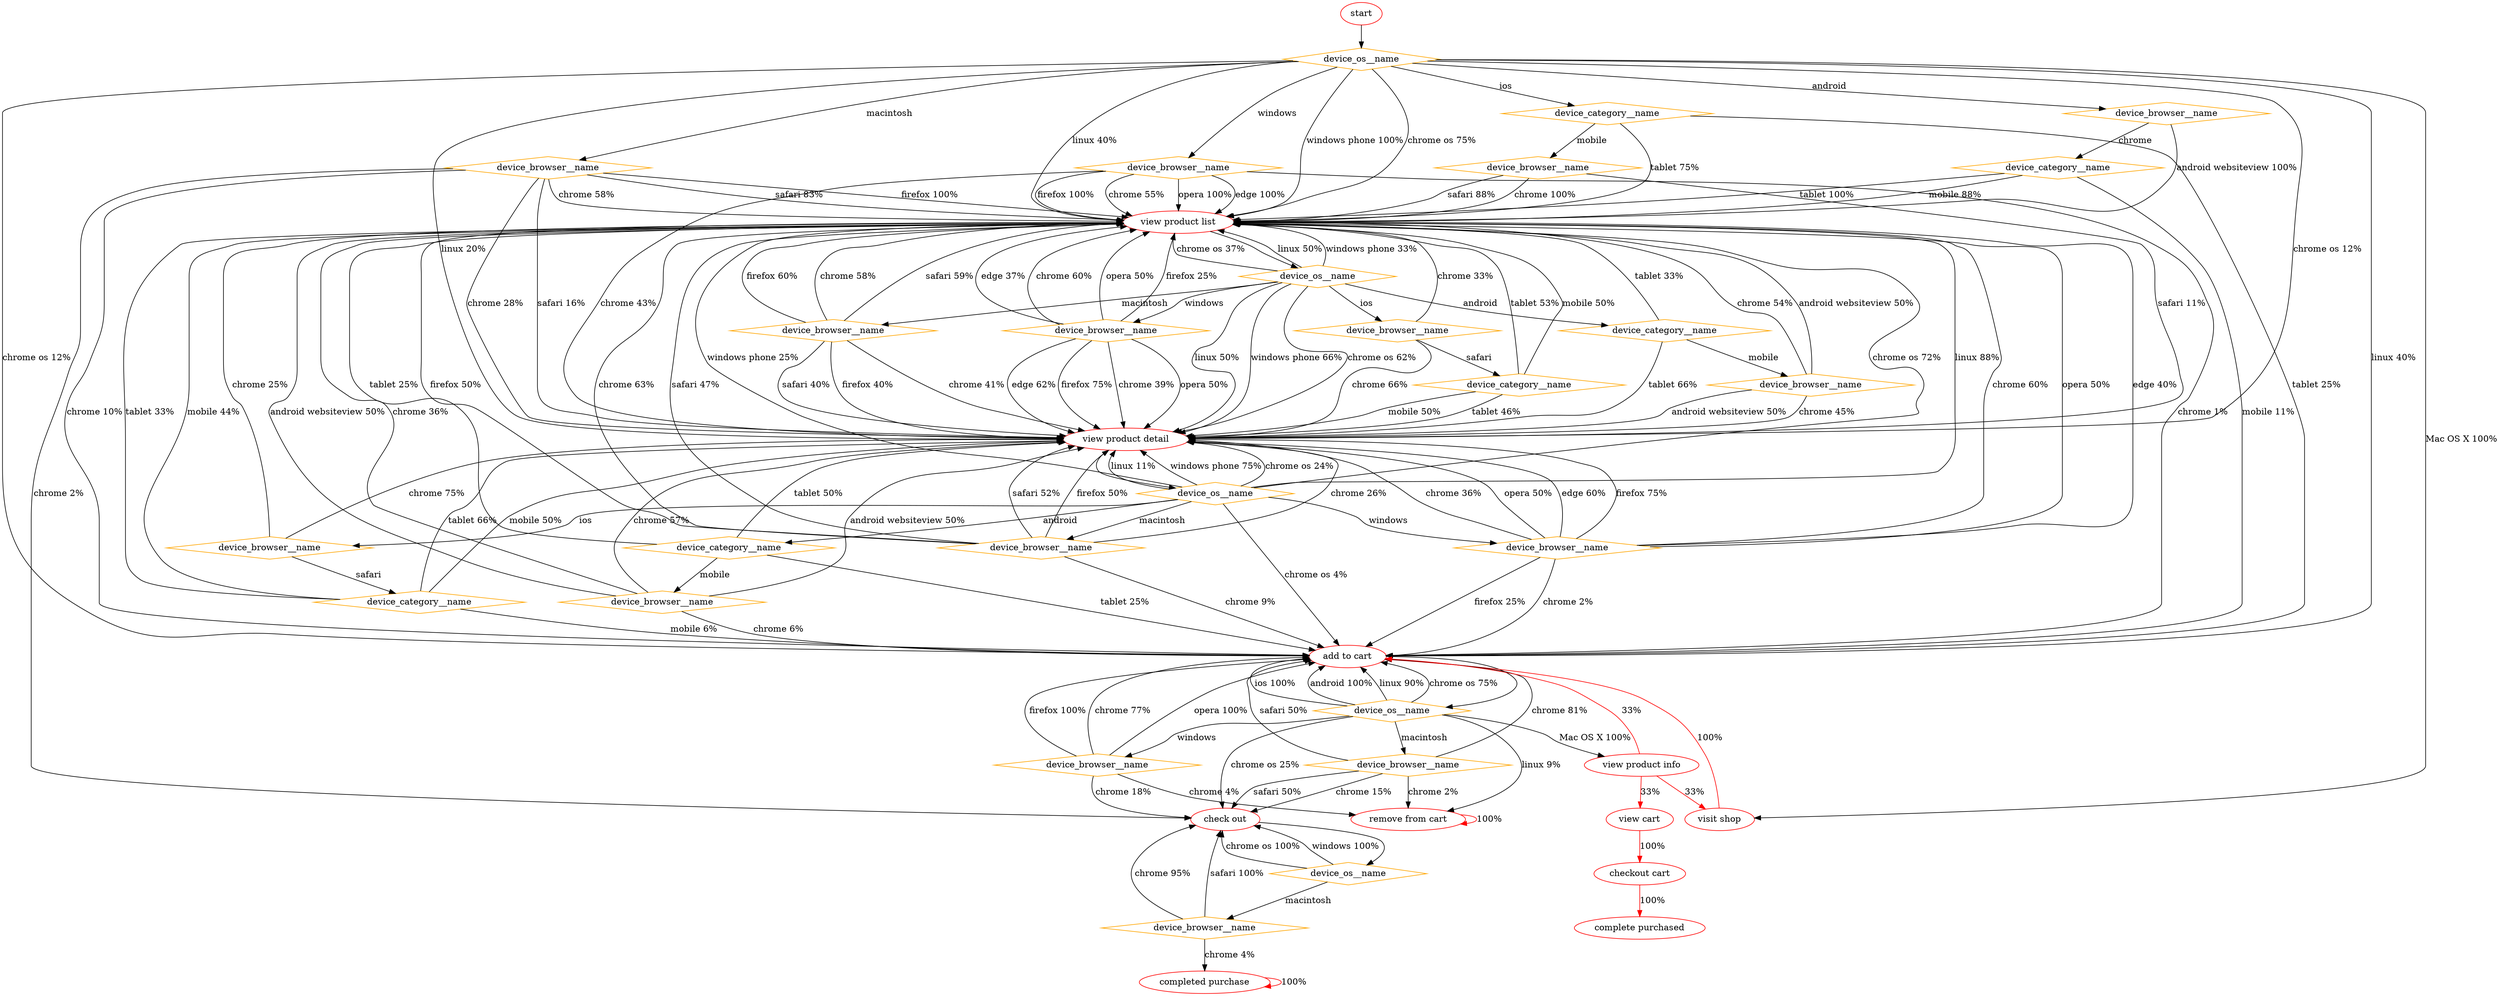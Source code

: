 digraph {
	start [label=start color=red shape=oval]
	node6 [label=device_os__name color=orange shape=diamond]
	start -> node6 [label=""]
	node6 -> node1 [label=ios]
	node1 [label=device_category__name color=orange shape=diamond]
	node1 -> "view product list" [label="tablet 75%"]
	"view product list" [label="view product list" color=red shape=oval]
	node1 -> "add to cart" [label="tablet 25%"]
	"add to cart" [label="add to cart" color=red shape=oval]
	node1 -> node0 [label=mobile]
	node0 [label=device_browser__name color=orange shape=diamond]
	node0 -> "view product list" [label="chrome 100%"]
	"view product list" [label="view product list" color=red shape=oval]
	node0 -> "view product list" [label="safari 88%"]
	"view product list" [label="view product list" color=red shape=oval]
	node0 -> "view product detail" [label="safari 11%"]
	"view product detail" [label="view product detail" color=red shape=oval]
	node6 -> node3 [label=android]
	node3 [label=device_browser__name color=orange shape=diamond]
	node3 -> node2 [label=chrome]
	node2 [label=device_category__name color=orange shape=diamond]
	node2 -> "view product list" [label="tablet 100%"]
	"view product list" [label="view product list" color=red shape=oval]
	node2 -> "view product list" [label="mobile 88%"]
	"view product list" [label="view product list" color=red shape=oval]
	node2 -> "add to cart" [label="mobile 11%"]
	"add to cart" [label="add to cart" color=red shape=oval]
	node3 -> "view product list" [label="android websiteview 100%"]
	"view product list" [label="view product list" color=red shape=oval]
	node6 -> node4 [label=macintosh]
	node4 [label=device_browser__name color=orange shape=diamond]
	node4 -> "view product list" [label="firefox 100%"]
	"view product list" [label="view product list" color=red shape=oval]
	node4 -> "view product list" [label="chrome 58%"]
	"view product list" [label="view product list" color=red shape=oval]
	node4 -> "view product detail" [label="chrome 28%"]
	"view product detail" [label="view product detail" color=red shape=oval]
	node4 -> "add to cart" [label="chrome 10%"]
	"add to cart" [label="add to cart" color=red shape=oval]
	node4 -> "check out" [label="chrome 2%"]
	"check out" [label="check out" color=red shape=oval]
	node4 -> "view product list" [label="safari 83%"]
	"view product list" [label="view product list" color=red shape=oval]
	node4 -> "view product detail" [label="safari 16%"]
	"view product detail" [label="view product detail" color=red shape=oval]
	node6 -> "view product detail" [label="linux 20%"]
	"view product detail" [label="view product detail" color=red shape=oval]
	node6 -> "add to cart" [label="linux 40%"]
	"add to cart" [label="add to cart" color=red shape=oval]
	node6 -> "view product list" [label="linux 40%"]
	"view product list" [label="view product list" color=red shape=oval]
	node6 -> "view product list" [label="windows phone 100%"]
	"view product list" [label="view product list" color=red shape=oval]
	node6 -> "visit shop" [label="Mac OS X 100%"]
	"visit shop" [label="visit shop" color=red shape=oval]
	node6 -> "view product list" [label="chrome os 75%"]
	"view product list" [label="view product list" color=red shape=oval]
	node6 -> "add to cart" [label="chrome os 12%"]
	"add to cart" [label="add to cart" color=red shape=oval]
	node6 -> "view product detail" [label="chrome os 12%"]
	"view product detail" [label="view product detail" color=red shape=oval]
	node6 -> node5 [label=windows]
	node5 [label=device_browser__name color=orange shape=diamond]
	node5 -> "view product list" [label="firefox 100%"]
	"view product list" [label="view product list" color=red shape=oval]
	node5 -> "view product detail" [label="chrome 43%"]
	"view product detail" [label="view product detail" color=red shape=oval]
	node5 -> "view product list" [label="chrome 55%"]
	"view product list" [label="view product list" color=red shape=oval]
	node5 -> "add to cart" [label="chrome 1%"]
	"add to cart" [label="add to cart" color=red shape=oval]
	node5 -> "view product list" [label="opera 100%"]
	"view product list" [label="view product list" color=red shape=oval]
	node5 -> "view product list" [label="edge 100%"]
	"view product list" [label="view product list" color=red shape=oval]
	"view product list" [label="view product list" color=red shape=oval]
	node13 [label=device_os__name color=orange shape=diamond]
	"view product list" -> node13 [label=""]
	node13 -> node8 [label=ios]
	node8 [label=device_browser__name color=orange shape=diamond]
	node8 -> "view product detail" [label="chrome 66%"]
	"view product detail" [label="view product detail" color=red shape=oval]
	node8 -> "view product list" [label="chrome 33%"]
	"view product list" [label="view product list" color=red shape=oval]
	node8 -> node7 [label=safari]
	node7 [label=device_category__name color=orange shape=diamond]
	node7 -> "view product detail" [label="tablet 46%"]
	"view product detail" [label="view product detail" color=red shape=oval]
	node7 -> "view product list" [label="tablet 53%"]
	"view product list" [label="view product list" color=red shape=oval]
	node7 -> "view product detail" [label="mobile 50%"]
	"view product detail" [label="view product detail" color=red shape=oval]
	node7 -> "view product list" [label="mobile 50%"]
	"view product list" [label="view product list" color=red shape=oval]
	node13 -> node10 [label=android]
	node10 [label=device_category__name color=orange shape=diamond]
	node10 -> "view product detail" [label="tablet 66%"]
	"view product detail" [label="view product detail" color=red shape=oval]
	node10 -> "view product list" [label="tablet 33%"]
	"view product list" [label="view product list" color=red shape=oval]
	node10 -> node9 [label=mobile]
	node9 [label=device_browser__name color=orange shape=diamond]
	node9 -> "view product detail" [label="chrome 45%"]
	"view product detail" [label="view product detail" color=red shape=oval]
	node9 -> "view product list" [label="chrome 54%"]
	"view product list" [label="view product list" color=red shape=oval]
	node9 -> "view product detail" [label="android websiteview 50%"]
	"view product detail" [label="view product detail" color=red shape=oval]
	node9 -> "view product list" [label="android websiteview 50%"]
	"view product list" [label="view product list" color=red shape=oval]
	node13 -> node11 [label=macintosh]
	node11 [label=device_browser__name color=orange shape=diamond]
	node11 -> "view product detail" [label="firefox 40%"]
	"view product detail" [label="view product detail" color=red shape=oval]
	node11 -> "view product list" [label="firefox 60%"]
	"view product list" [label="view product list" color=red shape=oval]
	node11 -> "view product detail" [label="chrome 41%"]
	"view product detail" [label="view product detail" color=red shape=oval]
	node11 -> "view product list" [label="chrome 58%"]
	"view product list" [label="view product list" color=red shape=oval]
	node11 -> "view product detail" [label="safari 40%"]
	"view product detail" [label="view product detail" color=red shape=oval]
	node11 -> "view product list" [label="safari 59%"]
	"view product list" [label="view product list" color=red shape=oval]
	node13 -> "view product detail" [label="linux 50%"]
	"view product detail" [label="view product detail" color=red shape=oval]
	node13 -> "view product list" [label="linux 50%"]
	"view product list" [label="view product list" color=red shape=oval]
	node13 -> "view product detail" [label="windows phone 66%"]
	"view product detail" [label="view product detail" color=red shape=oval]
	node13 -> "view product list" [label="windows phone 33%"]
	"view product list" [label="view product list" color=red shape=oval]
	node13 -> "view product detail" [label="chrome os 62%"]
	"view product detail" [label="view product detail" color=red shape=oval]
	node13 -> "view product list" [label="chrome os 37%"]
	"view product list" [label="view product list" color=red shape=oval]
	node13 -> node12 [label=windows]
	node12 [label=device_browser__name color=orange shape=diamond]
	node12 -> "view product detail" [label="firefox 75%"]
	"view product detail" [label="view product detail" color=red shape=oval]
	node12 -> "view product list" [label="firefox 25%"]
	"view product list" [label="view product list" color=red shape=oval]
	node12 -> "view product detail" [label="chrome 39%"]
	"view product detail" [label="view product detail" color=red shape=oval]
	node12 -> "view product list" [label="chrome 60%"]
	"view product list" [label="view product list" color=red shape=oval]
	node12 -> "view product detail" [label="opera 50%"]
	"view product detail" [label="view product detail" color=red shape=oval]
	node12 -> "view product list" [label="opera 50%"]
	"view product list" [label="view product list" color=red shape=oval]
	node12 -> "view product detail" [label="edge 62%"]
	"view product detail" [label="view product detail" color=red shape=oval]
	node12 -> "view product list" [label="edge 37%"]
	"view product list" [label="view product list" color=red shape=oval]
	"view product detail" [label="view product detail" color=red shape=oval]
	node20 [label=device_os__name color=orange shape=diamond]
	"view product detail" -> node20 [label=""]
	node20 -> node15 [label=ios]
	node15 [label=device_browser__name color=orange shape=diamond]
	node15 -> "view product detail" [label="chrome 75%"]
	"view product detail" [label="view product detail" color=red shape=oval]
	node15 -> "view product list" [label="chrome 25%"]
	"view product list" [label="view product list" color=red shape=oval]
	node15 -> node14 [label=safari]
	node14 [label=device_category__name color=orange shape=diamond]
	node14 -> "view product detail" [label="tablet 66%"]
	"view product detail" [label="view product detail" color=red shape=oval]
	node14 -> "view product list" [label="tablet 33%"]
	"view product list" [label="view product list" color=red shape=oval]
	node14 -> "view product detail" [label="mobile 50%"]
	"view product detail" [label="view product detail" color=red shape=oval]
	node14 -> "view product list" [label="mobile 44%"]
	"view product list" [label="view product list" color=red shape=oval]
	node14 -> "add to cart" [label="mobile 6%"]
	"add to cart" [label="add to cart" color=red shape=oval]
	node20 -> node17 [label=android]
	node17 [label=device_category__name color=orange shape=diamond]
	node17 -> "view product detail" [label="tablet 50%"]
	"view product detail" [label="view product detail" color=red shape=oval]
	node17 -> "view product list" [label="tablet 25%"]
	"view product list" [label="view product list" color=red shape=oval]
	node17 -> "add to cart" [label="tablet 25%"]
	"add to cart" [label="add to cart" color=red shape=oval]
	node17 -> node16 [label=mobile]
	node16 [label=device_browser__name color=orange shape=diamond]
	node16 -> "view product detail" [label="chrome 57%"]
	"view product detail" [label="view product detail" color=red shape=oval]
	node16 -> "view product list" [label="chrome 36%"]
	"view product list" [label="view product list" color=red shape=oval]
	node16 -> "add to cart" [label="chrome 6%"]
	"add to cart" [label="add to cart" color=red shape=oval]
	node16 -> "view product detail" [label="android websiteview 50%"]
	"view product detail" [label="view product detail" color=red shape=oval]
	node16 -> "view product list" [label="android websiteview 50%"]
	"view product list" [label="view product list" color=red shape=oval]
	node20 -> node18 [label=macintosh]
	node18 [label=device_browser__name color=orange shape=diamond]
	node18 -> "view product detail" [label="firefox 50%"]
	"view product detail" [label="view product detail" color=red shape=oval]
	node18 -> "view product list" [label="firefox 50%"]
	"view product list" [label="view product list" color=red shape=oval]
	node18 -> "view product list" [label="chrome 63%"]
	"view product list" [label="view product list" color=red shape=oval]
	node18 -> "view product detail" [label="chrome 26%"]
	"view product detail" [label="view product detail" color=red shape=oval]
	node18 -> "add to cart" [label="chrome 9%"]
	"add to cart" [label="add to cart" color=red shape=oval]
	node18 -> "view product detail" [label="safari 52%"]
	"view product detail" [label="view product detail" color=red shape=oval]
	node18 -> "view product list" [label="safari 47%"]
	"view product list" [label="view product list" color=red shape=oval]
	node20 -> "view product list" [label="linux 88%"]
	"view product list" [label="view product list" color=red shape=oval]
	node20 -> "view product detail" [label="linux 11%"]
	"view product detail" [label="view product detail" color=red shape=oval]
	node20 -> "view product detail" [label="windows phone 75%"]
	"view product detail" [label="view product detail" color=red shape=oval]
	node20 -> "view product list" [label="windows phone 25%"]
	"view product list" [label="view product list" color=red shape=oval]
	node20 -> "view product list" [label="chrome os 72%"]
	"view product list" [label="view product list" color=red shape=oval]
	node20 -> "view product detail" [label="chrome os 24%"]
	"view product detail" [label="view product detail" color=red shape=oval]
	node20 -> "add to cart" [label="chrome os 4%"]
	"add to cart" [label="add to cart" color=red shape=oval]
	node20 -> node19 [label=windows]
	node19 [label=device_browser__name color=orange shape=diamond]
	node19 -> "view product detail" [label="firefox 75%"]
	"view product detail" [label="view product detail" color=red shape=oval]
	node19 -> "add to cart" [label="firefox 25%"]
	"add to cart" [label="add to cart" color=red shape=oval]
	node19 -> "view product list" [label="chrome 60%"]
	"view product list" [label="view product list" color=red shape=oval]
	node19 -> "view product detail" [label="chrome 36%"]
	"view product detail" [label="view product detail" color=red shape=oval]
	node19 -> "add to cart" [label="chrome 2%"]
	"add to cart" [label="add to cart" color=red shape=oval]
	node19 -> "view product detail" [label="opera 50%"]
	"view product detail" [label="view product detail" color=red shape=oval]
	node19 -> "view product list" [label="opera 50%"]
	"view product list" [label="view product list" color=red shape=oval]
	node19 -> "view product detail" [label="edge 60%"]
	"view product detail" [label="view product detail" color=red shape=oval]
	node19 -> "view product list" [label="edge 40%"]
	"view product list" [label="view product list" color=red shape=oval]
	"add to cart" [label="add to cart" color=red shape=oval]
	node23 [label=device_os__name color=orange shape=diamond]
	"add to cart" -> node23 [label=""]
	node23 -> "add to cart" [label="ios 100%"]
	"add to cart" [label="add to cart" color=red shape=oval]
	node23 -> "add to cart" [label="android 100%"]
	"add to cart" [label="add to cart" color=red shape=oval]
	node23 -> node21 [label=macintosh]
	node21 [label=device_browser__name color=orange shape=diamond]
	node21 -> "check out" [label="chrome 15%"]
	"check out" [label="check out" color=red shape=oval]
	node21 -> "add to cart" [label="chrome 81%"]
	"add to cart" [label="add to cart" color=red shape=oval]
	node21 -> "remove from cart" [label="chrome 2%"]
	"remove from cart" [label="remove from cart" color=red shape=oval]
	node21 -> "add to cart" [label="safari 50%"]
	"add to cart" [label="add to cart" color=red shape=oval]
	node21 -> "check out" [label="safari 50%"]
	"check out" [label="check out" color=red shape=oval]
	node23 -> "add to cart" [label="linux 90%"]
	"add to cart" [label="add to cart" color=red shape=oval]
	node23 -> "remove from cart" [label="linux 9%"]
	"remove from cart" [label="remove from cart" color=red shape=oval]
	node23 -> "view product info" [label="Mac OS X 100%"]
	"view product info" [label="view product info" color=red shape=oval]
	node23 -> "add to cart" [label="chrome os 75%"]
	"add to cart" [label="add to cart" color=red shape=oval]
	node23 -> "check out" [label="chrome os 25%"]
	"check out" [label="check out" color=red shape=oval]
	node23 -> node22 [label=windows]
	node22 [label=device_browser__name color=orange shape=diamond]
	node22 -> "add to cart" [label="chrome 77%"]
	"add to cart" [label="add to cart" color=red shape=oval]
	node22 -> "check out" [label="chrome 18%"]
	"check out" [label="check out" color=red shape=oval]
	node22 -> "remove from cart" [label="chrome 4%"]
	"remove from cart" [label="remove from cart" color=red shape=oval]
	node22 -> "add to cart" [label="opera 100%"]
	"add to cart" [label="add to cart" color=red shape=oval]
	node22 -> "add to cart" [label="firefox 100%"]
	"add to cart" [label="add to cart" color=red shape=oval]
	"check out" [label="check out" color=red shape=oval]
	node25 [label=device_os__name color=orange shape=diamond]
	"check out" -> node25 [label=""]
	node25 -> node24 [label=macintosh]
	node24 [label=device_browser__name color=orange shape=diamond]
	node24 -> "check out" [label="chrome 95%"]
	"check out" [label="check out" color=red shape=oval]
	node24 -> "completed purchase" [label="chrome 4%"]
	"completed purchase" [label="completed purchase" color=red shape=oval]
	node24 -> "check out" [label="safari 100%"]
	"check out" [label="check out" color=red shape=oval]
	node25 -> "check out" [label="chrome os 100%"]
	"check out" [label="check out" color=red shape=oval]
	node25 -> "check out" [label="windows 100%"]
	"check out" [label="check out" color=red shape=oval]
	"remove from cart" [label="remove from cart" color=red shape=oval]
	"remove from cart" [label="remove from cart" color=red shape=oval]
	"remove from cart" -> "remove from cart" [label="100%" color=red shape=oval]
	"completed purchase" [label="completed purchase" color=red shape=oval]
	"completed purchase" [label="completed purchase" color=red shape=oval]
	"completed purchase" -> "completed purchase" [label="100%" color=red shape=oval]
	"visit shop" [label="visit shop" color=red shape=oval]
	"add to cart" [label="add to cart" color=red shape=oval]
	"visit shop" -> "add to cart" [label="100%" color=red shape=oval]
	"view product info" [label="view product info" color=red shape=oval]
	"visit shop" [label="visit shop" color=red shape=oval]
	"view product info" -> "visit shop" [label="33%" color=red shape=oval]
	"add to cart" [label="add to cart" color=red shape=oval]
	"view product info" -> "add to cart" [label="33%" color=red shape=oval]
	"view cart" [label="view cart" color=red shape=oval]
	"view product info" -> "view cart" [label="33%" color=red shape=oval]
	"view cart" [label="view cart" color=red shape=oval]
	"checkout cart" [label="checkout cart" color=red shape=oval]
	"view cart" -> "checkout cart" [label="100%" color=red shape=oval]
	"checkout cart" [label="checkout cart" color=red shape=oval]
	"complete purchased" [label="complete purchased" color=red shape=oval]
	"checkout cart" -> "complete purchased" [label="100%" color=red shape=oval]
}
